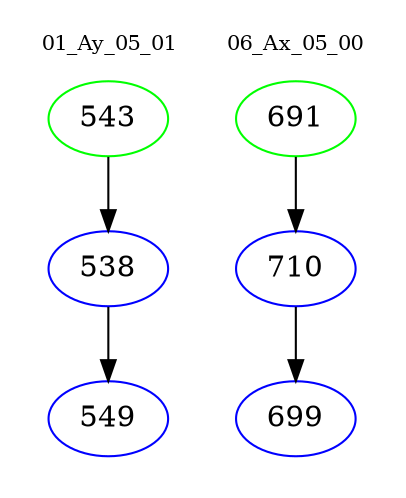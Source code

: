 digraph{
subgraph cluster_0 {
color = white
label = "01_Ay_05_01";
fontsize=10;
T0_543 [label="543", color="green"]
T0_543 -> T0_538 [color="black"]
T0_538 [label="538", color="blue"]
T0_538 -> T0_549 [color="black"]
T0_549 [label="549", color="blue"]
}
subgraph cluster_1 {
color = white
label = "06_Ax_05_00";
fontsize=10;
T1_691 [label="691", color="green"]
T1_691 -> T1_710 [color="black"]
T1_710 [label="710", color="blue"]
T1_710 -> T1_699 [color="black"]
T1_699 [label="699", color="blue"]
}
}
